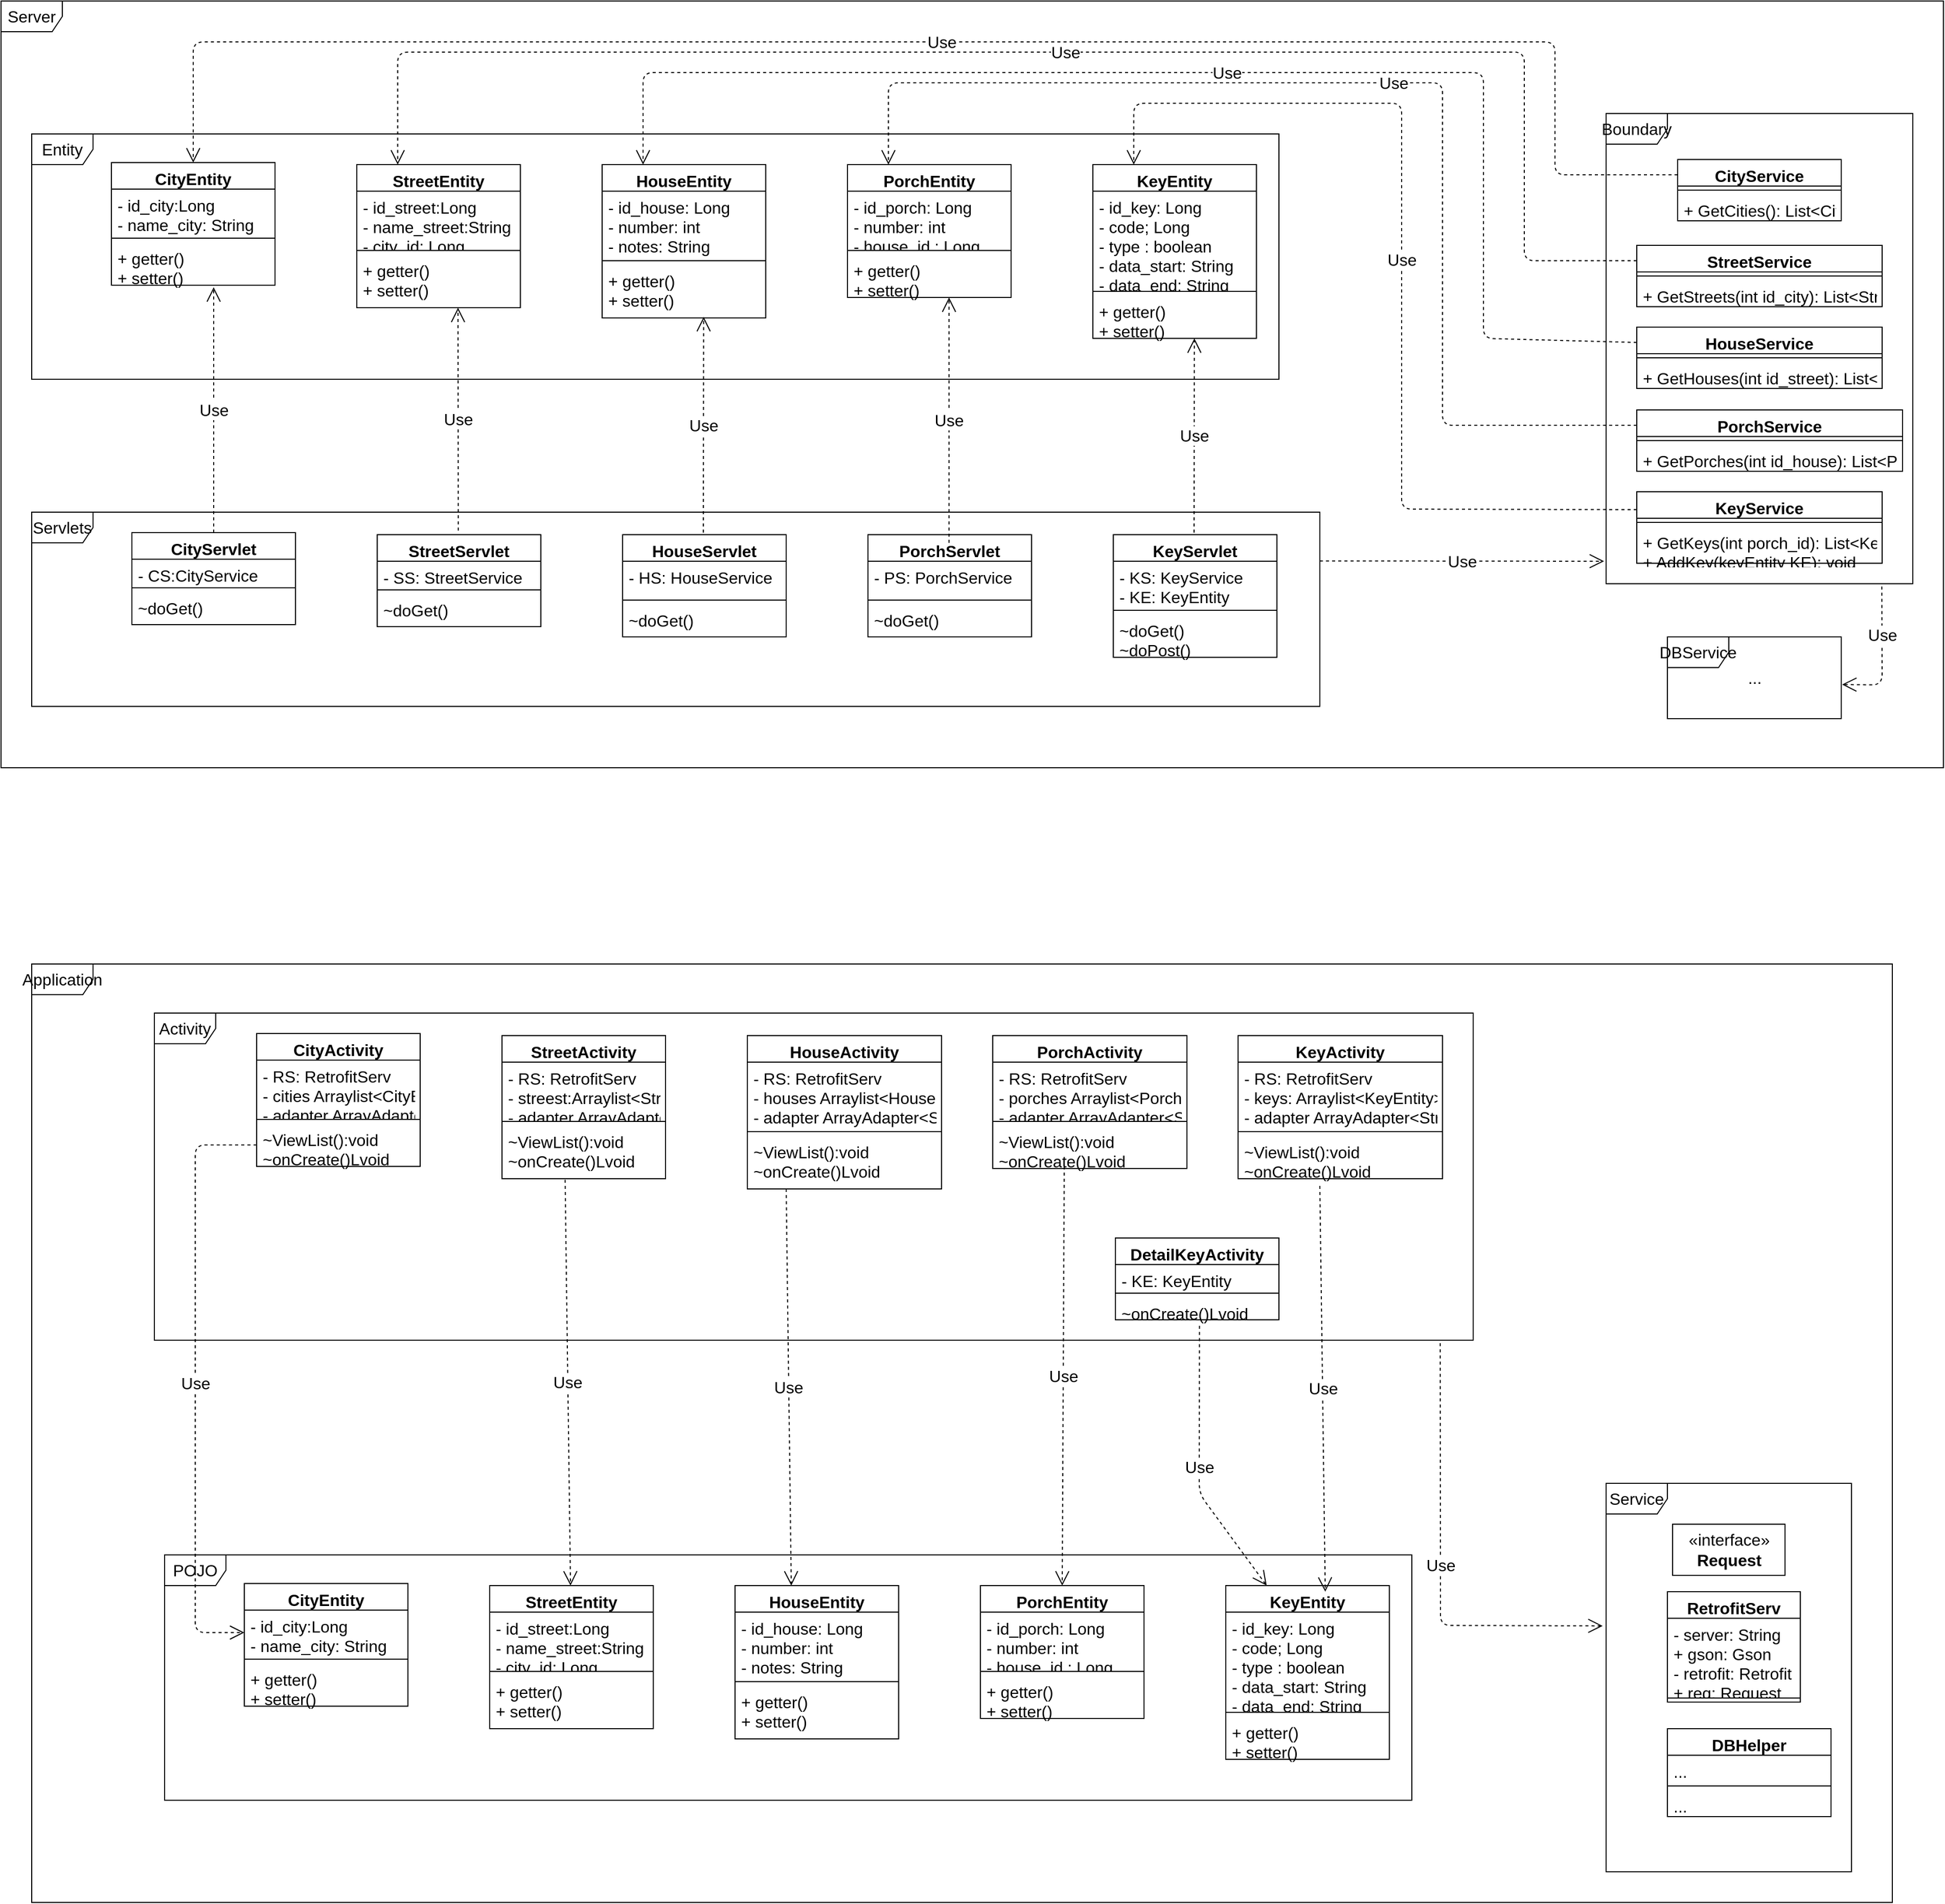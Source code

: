 <mxfile version="13.0.3" type="device"><diagram id="C5RBs43oDa-KdzZeNtuy" name="Page-1"><mxGraphModel dx="3761" dy="3323" grid="1" gridSize="10" guides="1" tooltips="1" connect="1" arrows="1" fold="1" page="1" pageScale="1" pageWidth="1654" pageHeight="2336" math="0" shadow="0"><root><mxCell id="WIyWlLk6GJQsqaUBKTNV-0"/><mxCell id="WIyWlLk6GJQsqaUBKTNV-1" parent="WIyWlLk6GJQsqaUBKTNV-0"/><mxCell id="JffG4oIXZu5q69r6dpCf-82" value="Server" style="shape=umlFrame;whiteSpace=wrap;html=1;fontSize=16;" parent="WIyWlLk6GJQsqaUBKTNV-1" vertex="1"><mxGeometry x="-10" y="-30" width="1900" height="750" as="geometry"/></mxCell><mxCell id="JffG4oIXZu5q69r6dpCf-0" value="Entity" style="shape=umlFrame;whiteSpace=wrap;html=1;fontSize=16;" parent="WIyWlLk6GJQsqaUBKTNV-1" vertex="1"><mxGeometry x="20" y="100" width="1220" height="240" as="geometry"/></mxCell><mxCell id="JffG4oIXZu5q69r6dpCf-26" value="Servlets" style="shape=umlFrame;whiteSpace=wrap;html=1;fontSize=16;" parent="WIyWlLk6GJQsqaUBKTNV-1" vertex="1"><mxGeometry x="20" y="470" width="1260" height="190" as="geometry"/></mxCell><mxCell id="JffG4oIXZu5q69r6dpCf-1" value="CityEntity" style="swimlane;fontStyle=1;align=center;verticalAlign=top;childLayout=stackLayout;horizontal=1;startSize=26;horizontalStack=0;resizeParent=1;resizeParentMax=0;resizeLast=0;collapsible=1;marginBottom=0;fontSize=16;" parent="WIyWlLk6GJQsqaUBKTNV-1" vertex="1"><mxGeometry x="98" y="128" width="160" height="120" as="geometry"/></mxCell><mxCell id="JffG4oIXZu5q69r6dpCf-2" value="- id_city:Long&#10;- name_city: String&#10;" style="text;strokeColor=none;fillColor=none;align=left;verticalAlign=top;spacingLeft=4;spacingRight=4;overflow=hidden;rotatable=0;points=[[0,0.5],[1,0.5]];portConstraint=eastwest;fontSize=16;" parent="JffG4oIXZu5q69r6dpCf-1" vertex="1"><mxGeometry y="26" width="160" height="44" as="geometry"/></mxCell><mxCell id="JffG4oIXZu5q69r6dpCf-3" value="" style="line;strokeWidth=1;fillColor=none;align=left;verticalAlign=middle;spacingTop=-1;spacingLeft=3;spacingRight=3;rotatable=0;labelPosition=right;points=[];portConstraint=eastwest;fontSize=16;" parent="JffG4oIXZu5q69r6dpCf-1" vertex="1"><mxGeometry y="70" width="160" height="8" as="geometry"/></mxCell><mxCell id="JffG4oIXZu5q69r6dpCf-4" value="+ getter()&#10;+ setter()" style="text;strokeColor=none;fillColor=none;align=left;verticalAlign=top;spacingLeft=4;spacingRight=4;overflow=hidden;rotatable=0;points=[[0,0.5],[1,0.5]];portConstraint=eastwest;fontSize=16;" parent="JffG4oIXZu5q69r6dpCf-1" vertex="1"><mxGeometry y="78" width="160" height="42" as="geometry"/></mxCell><mxCell id="JffG4oIXZu5q69r6dpCf-10" value="StreetEntity" style="swimlane;fontStyle=1;align=center;verticalAlign=top;childLayout=stackLayout;horizontal=1;startSize=26;horizontalStack=0;resizeParent=1;resizeParentMax=0;resizeLast=0;collapsible=1;marginBottom=0;fontSize=16;" parent="WIyWlLk6GJQsqaUBKTNV-1" vertex="1"><mxGeometry x="338" y="130" width="160" height="140" as="geometry"/></mxCell><mxCell id="JffG4oIXZu5q69r6dpCf-11" value="- id_street:Long&#10;- name_street:String&#10;- city_id: Long" style="text;strokeColor=none;fillColor=none;align=left;verticalAlign=top;spacingLeft=4;spacingRight=4;overflow=hidden;rotatable=0;points=[[0,0.5],[1,0.5]];portConstraint=eastwest;fontSize=16;" parent="JffG4oIXZu5q69r6dpCf-10" vertex="1"><mxGeometry y="26" width="160" height="54" as="geometry"/></mxCell><mxCell id="JffG4oIXZu5q69r6dpCf-12" value="" style="line;strokeWidth=1;fillColor=none;align=left;verticalAlign=middle;spacingTop=-1;spacingLeft=3;spacingRight=3;rotatable=0;labelPosition=right;points=[];portConstraint=eastwest;fontSize=16;" parent="JffG4oIXZu5q69r6dpCf-10" vertex="1"><mxGeometry y="80" width="160" height="8" as="geometry"/></mxCell><mxCell id="JffG4oIXZu5q69r6dpCf-13" value="+ getter()&#10;+ setter()" style="text;strokeColor=none;fillColor=none;align=left;verticalAlign=top;spacingLeft=4;spacingRight=4;overflow=hidden;rotatable=0;points=[[0,0.5],[1,0.5]];portConstraint=eastwest;fontSize=16;" parent="JffG4oIXZu5q69r6dpCf-10" vertex="1"><mxGeometry y="88" width="160" height="52" as="geometry"/></mxCell><mxCell id="JffG4oIXZu5q69r6dpCf-14" value="HouseEntity" style="swimlane;fontStyle=1;align=center;verticalAlign=top;childLayout=stackLayout;horizontal=1;startSize=26;horizontalStack=0;resizeParent=1;resizeParentMax=0;resizeLast=0;collapsible=1;marginBottom=0;fontSize=16;" parent="WIyWlLk6GJQsqaUBKTNV-1" vertex="1"><mxGeometry x="578" y="130" width="160" height="150" as="geometry"/></mxCell><mxCell id="JffG4oIXZu5q69r6dpCf-15" value="- id_house: Long&#10;- number: int&#10;- notes: String&#10;- street_id: Long" style="text;strokeColor=none;fillColor=none;align=left;verticalAlign=top;spacingLeft=4;spacingRight=4;overflow=hidden;rotatable=0;points=[[0,0.5],[1,0.5]];portConstraint=eastwest;fontSize=16;" parent="JffG4oIXZu5q69r6dpCf-14" vertex="1"><mxGeometry y="26" width="160" height="64" as="geometry"/></mxCell><mxCell id="JffG4oIXZu5q69r6dpCf-16" value="" style="line;strokeWidth=1;fillColor=none;align=left;verticalAlign=middle;spacingTop=-1;spacingLeft=3;spacingRight=3;rotatable=0;labelPosition=right;points=[];portConstraint=eastwest;fontSize=16;" parent="JffG4oIXZu5q69r6dpCf-14" vertex="1"><mxGeometry y="90" width="160" height="8" as="geometry"/></mxCell><mxCell id="JffG4oIXZu5q69r6dpCf-17" value="+ getter()&#10;+ setter()" style="text;strokeColor=none;fillColor=none;align=left;verticalAlign=top;spacingLeft=4;spacingRight=4;overflow=hidden;rotatable=0;points=[[0,0.5],[1,0.5]];portConstraint=eastwest;fontSize=16;" parent="JffG4oIXZu5q69r6dpCf-14" vertex="1"><mxGeometry y="98" width="160" height="52" as="geometry"/></mxCell><mxCell id="JffG4oIXZu5q69r6dpCf-18" value="PorchEntity" style="swimlane;fontStyle=1;align=center;verticalAlign=top;childLayout=stackLayout;horizontal=1;startSize=26;horizontalStack=0;resizeParent=1;resizeParentMax=0;resizeLast=0;collapsible=1;marginBottom=0;fontSize=16;" parent="WIyWlLk6GJQsqaUBKTNV-1" vertex="1"><mxGeometry x="818" y="130" width="160" height="130" as="geometry"/></mxCell><mxCell id="JffG4oIXZu5q69r6dpCf-19" value="- id_porch: Long&#10;- number: int&#10;- house_id : Long" style="text;strokeColor=none;fillColor=none;align=left;verticalAlign=top;spacingLeft=4;spacingRight=4;overflow=hidden;rotatable=0;points=[[0,0.5],[1,0.5]];portConstraint=eastwest;fontSize=16;" parent="JffG4oIXZu5q69r6dpCf-18" vertex="1"><mxGeometry y="26" width="160" height="54" as="geometry"/></mxCell><mxCell id="JffG4oIXZu5q69r6dpCf-20" value="" style="line;strokeWidth=1;fillColor=none;align=left;verticalAlign=middle;spacingTop=-1;spacingLeft=3;spacingRight=3;rotatable=0;labelPosition=right;points=[];portConstraint=eastwest;fontSize=16;" parent="JffG4oIXZu5q69r6dpCf-18" vertex="1"><mxGeometry y="80" width="160" height="8" as="geometry"/></mxCell><mxCell id="JffG4oIXZu5q69r6dpCf-21" value="+ getter()&#10;+ setter()" style="text;strokeColor=none;fillColor=none;align=left;verticalAlign=top;spacingLeft=4;spacingRight=4;overflow=hidden;rotatable=0;points=[[0,0.5],[1,0.5]];portConstraint=eastwest;fontSize=16;" parent="JffG4oIXZu5q69r6dpCf-18" vertex="1"><mxGeometry y="88" width="160" height="42" as="geometry"/></mxCell><mxCell id="JffG4oIXZu5q69r6dpCf-22" value="KeyEntity" style="swimlane;fontStyle=1;align=center;verticalAlign=top;childLayout=stackLayout;horizontal=1;startSize=26;horizontalStack=0;resizeParent=1;resizeParentMax=0;resizeLast=0;collapsible=1;marginBottom=0;fontSize=16;" parent="WIyWlLk6GJQsqaUBKTNV-1" vertex="1"><mxGeometry x="1058" y="130" width="160" height="170" as="geometry"/></mxCell><mxCell id="JffG4oIXZu5q69r6dpCf-23" value="- id_key: Long&#10;- code; Long&#10;- type : boolean&#10;- data_start: String&#10;- data_end: String&#10;- porch_id: Long" style="text;strokeColor=none;fillColor=none;align=left;verticalAlign=top;spacingLeft=4;spacingRight=4;overflow=hidden;rotatable=0;points=[[0,0.5],[1,0.5]];portConstraint=eastwest;fontSize=16;" parent="JffG4oIXZu5q69r6dpCf-22" vertex="1"><mxGeometry y="26" width="160" height="94" as="geometry"/></mxCell><mxCell id="JffG4oIXZu5q69r6dpCf-24" value="" style="line;strokeWidth=1;fillColor=none;align=left;verticalAlign=middle;spacingTop=-1;spacingLeft=3;spacingRight=3;rotatable=0;labelPosition=right;points=[];portConstraint=eastwest;fontSize=16;" parent="JffG4oIXZu5q69r6dpCf-22" vertex="1"><mxGeometry y="120" width="160" height="8" as="geometry"/></mxCell><mxCell id="JffG4oIXZu5q69r6dpCf-25" value="+ getter()&#10;+ setter()" style="text;strokeColor=none;fillColor=none;align=left;verticalAlign=top;spacingLeft=4;spacingRight=4;overflow=hidden;rotatable=0;points=[[0,0.5],[1,0.5]];portConstraint=eastwest;fontSize=16;" parent="JffG4oIXZu5q69r6dpCf-22" vertex="1"><mxGeometry y="128" width="160" height="42" as="geometry"/></mxCell><mxCell id="JffG4oIXZu5q69r6dpCf-27" value="CityServlet" style="swimlane;fontStyle=1;align=center;verticalAlign=top;childLayout=stackLayout;horizontal=1;startSize=26;horizontalStack=0;resizeParent=1;resizeParentMax=0;resizeLast=0;collapsible=1;marginBottom=0;fontSize=16;" parent="WIyWlLk6GJQsqaUBKTNV-1" vertex="1"><mxGeometry x="118" y="490" width="160" height="90" as="geometry"/></mxCell><mxCell id="JffG4oIXZu5q69r6dpCf-28" value="- CS:CityService&#10;&#10;" style="text;strokeColor=none;fillColor=none;align=left;verticalAlign=top;spacingLeft=4;spacingRight=4;overflow=hidden;rotatable=0;points=[[0,0.5],[1,0.5]];portConstraint=eastwest;fontSize=16;" parent="JffG4oIXZu5q69r6dpCf-27" vertex="1"><mxGeometry y="26" width="160" height="24" as="geometry"/></mxCell><mxCell id="JffG4oIXZu5q69r6dpCf-29" value="" style="line;strokeWidth=1;fillColor=none;align=left;verticalAlign=middle;spacingTop=-1;spacingLeft=3;spacingRight=3;rotatable=0;labelPosition=right;points=[];portConstraint=eastwest;fontSize=16;" parent="JffG4oIXZu5q69r6dpCf-27" vertex="1"><mxGeometry y="50" width="160" height="8" as="geometry"/></mxCell><mxCell id="JffG4oIXZu5q69r6dpCf-30" value="~doGet()" style="text;strokeColor=none;fillColor=none;align=left;verticalAlign=top;spacingLeft=4;spacingRight=4;overflow=hidden;rotatable=0;points=[[0,0.5],[1,0.5]];portConstraint=eastwest;fontSize=16;" parent="JffG4oIXZu5q69r6dpCf-27" vertex="1"><mxGeometry y="58" width="160" height="32" as="geometry"/></mxCell><mxCell id="JffG4oIXZu5q69r6dpCf-31" value="StreetServlet" style="swimlane;fontStyle=1;align=center;verticalAlign=top;childLayout=stackLayout;horizontal=1;startSize=26;horizontalStack=0;resizeParent=1;resizeParentMax=0;resizeLast=0;collapsible=1;marginBottom=0;fontSize=16;" parent="WIyWlLk6GJQsqaUBKTNV-1" vertex="1"><mxGeometry x="358" y="492" width="160" height="90" as="geometry"/></mxCell><mxCell id="JffG4oIXZu5q69r6dpCf-32" value="- SS: StreetService" style="text;strokeColor=none;fillColor=none;align=left;verticalAlign=top;spacingLeft=4;spacingRight=4;overflow=hidden;rotatable=0;points=[[0,0.5],[1,0.5]];portConstraint=eastwest;fontSize=16;" parent="JffG4oIXZu5q69r6dpCf-31" vertex="1"><mxGeometry y="26" width="160" height="24" as="geometry"/></mxCell><mxCell id="JffG4oIXZu5q69r6dpCf-33" value="" style="line;strokeWidth=1;fillColor=none;align=left;verticalAlign=middle;spacingTop=-1;spacingLeft=3;spacingRight=3;rotatable=0;labelPosition=right;points=[];portConstraint=eastwest;fontSize=16;" parent="JffG4oIXZu5q69r6dpCf-31" vertex="1"><mxGeometry y="50" width="160" height="8" as="geometry"/></mxCell><mxCell id="JffG4oIXZu5q69r6dpCf-34" value="~doGet()" style="text;strokeColor=none;fillColor=none;align=left;verticalAlign=top;spacingLeft=4;spacingRight=4;overflow=hidden;rotatable=0;points=[[0,0.5],[1,0.5]];portConstraint=eastwest;fontSize=16;" parent="JffG4oIXZu5q69r6dpCf-31" vertex="1"><mxGeometry y="58" width="160" height="32" as="geometry"/></mxCell><mxCell id="JffG4oIXZu5q69r6dpCf-35" value="HouseServlet" style="swimlane;fontStyle=1;align=center;verticalAlign=top;childLayout=stackLayout;horizontal=1;startSize=26;horizontalStack=0;resizeParent=1;resizeParentMax=0;resizeLast=0;collapsible=1;marginBottom=0;fontSize=16;" parent="WIyWlLk6GJQsqaUBKTNV-1" vertex="1"><mxGeometry x="598" y="492" width="160" height="100" as="geometry"/></mxCell><mxCell id="JffG4oIXZu5q69r6dpCf-36" value="- HS: HouseService" style="text;strokeColor=none;fillColor=none;align=left;verticalAlign=top;spacingLeft=4;spacingRight=4;overflow=hidden;rotatable=0;points=[[0,0.5],[1,0.5]];portConstraint=eastwest;fontSize=16;" parent="JffG4oIXZu5q69r6dpCf-35" vertex="1"><mxGeometry y="26" width="160" height="34" as="geometry"/></mxCell><mxCell id="JffG4oIXZu5q69r6dpCf-37" value="" style="line;strokeWidth=1;fillColor=none;align=left;verticalAlign=middle;spacingTop=-1;spacingLeft=3;spacingRight=3;rotatable=0;labelPosition=right;points=[];portConstraint=eastwest;fontSize=16;" parent="JffG4oIXZu5q69r6dpCf-35" vertex="1"><mxGeometry y="60" width="160" height="8" as="geometry"/></mxCell><mxCell id="JffG4oIXZu5q69r6dpCf-38" value="~doGet()" style="text;strokeColor=none;fillColor=none;align=left;verticalAlign=top;spacingLeft=4;spacingRight=4;overflow=hidden;rotatable=0;points=[[0,0.5],[1,0.5]];portConstraint=eastwest;fontSize=16;" parent="JffG4oIXZu5q69r6dpCf-35" vertex="1"><mxGeometry y="68" width="160" height="32" as="geometry"/></mxCell><mxCell id="JffG4oIXZu5q69r6dpCf-39" value="PorchServlet" style="swimlane;fontStyle=1;align=center;verticalAlign=top;childLayout=stackLayout;horizontal=1;startSize=26;horizontalStack=0;resizeParent=1;resizeParentMax=0;resizeLast=0;collapsible=1;marginBottom=0;fontSize=16;" parent="WIyWlLk6GJQsqaUBKTNV-1" vertex="1"><mxGeometry x="838" y="492" width="160" height="100" as="geometry"/></mxCell><mxCell id="JffG4oIXZu5q69r6dpCf-40" value="- PS: PorchService" style="text;strokeColor=none;fillColor=none;align=left;verticalAlign=top;spacingLeft=4;spacingRight=4;overflow=hidden;rotatable=0;points=[[0,0.5],[1,0.5]];portConstraint=eastwest;fontSize=16;" parent="JffG4oIXZu5q69r6dpCf-39" vertex="1"><mxGeometry y="26" width="160" height="34" as="geometry"/></mxCell><mxCell id="JffG4oIXZu5q69r6dpCf-41" value="" style="line;strokeWidth=1;fillColor=none;align=left;verticalAlign=middle;spacingTop=-1;spacingLeft=3;spacingRight=3;rotatable=0;labelPosition=right;points=[];portConstraint=eastwest;fontSize=16;" parent="JffG4oIXZu5q69r6dpCf-39" vertex="1"><mxGeometry y="60" width="160" height="8" as="geometry"/></mxCell><mxCell id="JffG4oIXZu5q69r6dpCf-42" value="~doGet()" style="text;strokeColor=none;fillColor=none;align=left;verticalAlign=top;spacingLeft=4;spacingRight=4;overflow=hidden;rotatable=0;points=[[0,0.5],[1,0.5]];portConstraint=eastwest;fontSize=16;" parent="JffG4oIXZu5q69r6dpCf-39" vertex="1"><mxGeometry y="68" width="160" height="32" as="geometry"/></mxCell><mxCell id="JffG4oIXZu5q69r6dpCf-43" value="KeyServlet" style="swimlane;fontStyle=1;align=center;verticalAlign=top;childLayout=stackLayout;horizontal=1;startSize=26;horizontalStack=0;resizeParent=1;resizeParentMax=0;resizeLast=0;collapsible=1;marginBottom=0;fontSize=16;" parent="WIyWlLk6GJQsqaUBKTNV-1" vertex="1"><mxGeometry x="1078" y="492" width="160" height="120" as="geometry"/></mxCell><mxCell id="JffG4oIXZu5q69r6dpCf-44" value="- KS: KeyService&#10;- KE: KeyEntity" style="text;strokeColor=none;fillColor=none;align=left;verticalAlign=top;spacingLeft=4;spacingRight=4;overflow=hidden;rotatable=0;points=[[0,0.5],[1,0.5]];portConstraint=eastwest;fontSize=16;" parent="JffG4oIXZu5q69r6dpCf-43" vertex="1"><mxGeometry y="26" width="160" height="44" as="geometry"/></mxCell><mxCell id="JffG4oIXZu5q69r6dpCf-45" value="" style="line;strokeWidth=1;fillColor=none;align=left;verticalAlign=middle;spacingTop=-1;spacingLeft=3;spacingRight=3;rotatable=0;labelPosition=right;points=[];portConstraint=eastwest;fontSize=16;" parent="JffG4oIXZu5q69r6dpCf-43" vertex="1"><mxGeometry y="70" width="160" height="8" as="geometry"/></mxCell><mxCell id="JffG4oIXZu5q69r6dpCf-46" value="~doGet()&#10;~doPost()" style="text;strokeColor=none;fillColor=none;align=left;verticalAlign=top;spacingLeft=4;spacingRight=4;overflow=hidden;rotatable=0;points=[[0,0.5],[1,0.5]];portConstraint=eastwest;fontSize=16;" parent="JffG4oIXZu5q69r6dpCf-43" vertex="1"><mxGeometry y="78" width="160" height="42" as="geometry"/></mxCell><mxCell id="JffG4oIXZu5q69r6dpCf-47" value="Boundary" style="shape=umlFrame;whiteSpace=wrap;html=1;fontSize=16;" parent="WIyWlLk6GJQsqaUBKTNV-1" vertex="1"><mxGeometry x="1560" y="80" width="300" height="460" as="geometry"/></mxCell><mxCell id="JffG4oIXZu5q69r6dpCf-68" value="DBService" style="shape=umlFrame;whiteSpace=wrap;html=1;fontSize=16;" parent="WIyWlLk6GJQsqaUBKTNV-1" vertex="1"><mxGeometry x="1620" y="592" width="170" height="80" as="geometry"/></mxCell><mxCell id="JffG4oIXZu5q69r6dpCf-69" value="..." style="text;html=1;align=center;verticalAlign=middle;resizable=0;points=[];autosize=1;fontSize=16;" parent="WIyWlLk6GJQsqaUBKTNV-1" vertex="1"><mxGeometry x="1690" y="622" width="30" height="20" as="geometry"/></mxCell><mxCell id="JffG4oIXZu5q69r6dpCf-70" value="Use" style="endArrow=open;endSize=12;dashed=1;html=1;exitX=0.5;exitY=0;exitDx=0;exitDy=0;fontSize=16;" parent="WIyWlLk6GJQsqaUBKTNV-1" source="JffG4oIXZu5q69r6dpCf-27" edge="1"><mxGeometry width="160" relative="1" as="geometry"><mxPoint x="210" y="440" as="sourcePoint"/><mxPoint x="198" y="250" as="targetPoint"/></mxGeometry></mxCell><mxCell id="JffG4oIXZu5q69r6dpCf-71" value="Use" style="endArrow=open;endSize=12;dashed=1;html=1;exitX=0.5;exitY=0;exitDx=0;exitDy=0;fontSize=16;" parent="WIyWlLk6GJQsqaUBKTNV-1" edge="1"><mxGeometry width="160" relative="1" as="geometry"><mxPoint x="437.29" y="488" as="sourcePoint"/><mxPoint x="437" y="270" as="targetPoint"/></mxGeometry></mxCell><mxCell id="JffG4oIXZu5q69r6dpCf-72" value="Use" style="endArrow=open;endSize=12;dashed=1;html=1;fontSize=16;" parent="WIyWlLk6GJQsqaUBKTNV-1" edge="1"><mxGeometry width="160" relative="1" as="geometry"><mxPoint x="677" y="490" as="sourcePoint"/><mxPoint x="677.29" y="279" as="targetPoint"/></mxGeometry></mxCell><mxCell id="JffG4oIXZu5q69r6dpCf-73" value="Use" style="endArrow=open;endSize=12;dashed=1;html=1;exitX=0.5;exitY=0;exitDx=0;exitDy=0;fontSize=16;" parent="WIyWlLk6GJQsqaUBKTNV-1" edge="1"><mxGeometry width="160" relative="1" as="geometry"><mxPoint x="917.29" y="500" as="sourcePoint"/><mxPoint x="917.29" y="260" as="targetPoint"/></mxGeometry></mxCell><mxCell id="JffG4oIXZu5q69r6dpCf-74" value="Use" style="endArrow=open;endSize=12;dashed=1;html=1;fontSize=16;" parent="WIyWlLk6GJQsqaUBKTNV-1" edge="1"><mxGeometry width="160" relative="1" as="geometry"><mxPoint x="1157" y="490" as="sourcePoint"/><mxPoint x="1157.29" y="300" as="targetPoint"/></mxGeometry></mxCell><mxCell id="JffG4oIXZu5q69r6dpCf-75" value="Use" style="endArrow=open;endSize=12;dashed=1;html=1;exitX=0.899;exitY=1.006;exitDx=0;exitDy=0;exitPerimeter=0;entryX=1.005;entryY=0.582;entryDx=0;entryDy=0;entryPerimeter=0;fontSize=16;" parent="WIyWlLk6GJQsqaUBKTNV-1" source="JffG4oIXZu5q69r6dpCf-47" target="JffG4oIXZu5q69r6dpCf-68" edge="1"><mxGeometry x="-0.302" width="160" relative="1" as="geometry"><mxPoint x="478" y="550" as="sourcePoint"/><mxPoint x="1830" y="660" as="targetPoint"/><Array as="points"><mxPoint x="1830" y="639"/></Array><mxPoint as="offset"/></mxGeometry></mxCell><mxCell id="JffG4oIXZu5q69r6dpCf-48" value="CityService" style="swimlane;fontStyle=1;align=center;verticalAlign=top;childLayout=stackLayout;horizontal=1;startSize=26;horizontalStack=0;resizeParent=1;resizeParentMax=0;resizeLast=0;collapsible=1;marginBottom=0;fontSize=16;" parent="WIyWlLk6GJQsqaUBKTNV-1" vertex="1"><mxGeometry x="1630" y="125" width="160" height="60" as="geometry"/></mxCell><mxCell id="JffG4oIXZu5q69r6dpCf-50" value="" style="line;strokeWidth=1;fillColor=none;align=left;verticalAlign=middle;spacingTop=-1;spacingLeft=3;spacingRight=3;rotatable=0;labelPosition=right;points=[];portConstraint=eastwest;fontSize=16;" parent="JffG4oIXZu5q69r6dpCf-48" vertex="1"><mxGeometry y="26" width="160" height="8" as="geometry"/></mxCell><mxCell id="JffG4oIXZu5q69r6dpCf-51" value="+ GetCities(): List&lt;CityEntity&gt;" style="text;strokeColor=none;fillColor=none;align=left;verticalAlign=top;spacingLeft=4;spacingRight=4;overflow=hidden;rotatable=0;points=[[0,0.5],[1,0.5]];portConstraint=eastwest;fontSize=16;" parent="JffG4oIXZu5q69r6dpCf-48" vertex="1"><mxGeometry y="34" width="160" height="26" as="geometry"/></mxCell><mxCell id="JffG4oIXZu5q69r6dpCf-52" value="StreetService" style="swimlane;fontStyle=1;align=center;verticalAlign=top;childLayout=stackLayout;horizontal=1;startSize=26;horizontalStack=0;resizeParent=1;resizeParentMax=0;resizeLast=0;collapsible=1;marginBottom=0;fontSize=16;" parent="WIyWlLk6GJQsqaUBKTNV-1" vertex="1"><mxGeometry x="1590" y="209" width="240" height="60" as="geometry"/></mxCell><mxCell id="JffG4oIXZu5q69r6dpCf-54" value="" style="line;strokeWidth=1;fillColor=none;align=left;verticalAlign=middle;spacingTop=-1;spacingLeft=3;spacingRight=3;rotatable=0;labelPosition=right;points=[];portConstraint=eastwest;fontSize=16;" parent="JffG4oIXZu5q69r6dpCf-52" vertex="1"><mxGeometry y="26" width="240" height="8" as="geometry"/></mxCell><mxCell id="JffG4oIXZu5q69r6dpCf-55" value="+ GetStreets(int id_city): List&lt;StreetEntity&gt;" style="text;strokeColor=none;fillColor=none;align=left;verticalAlign=top;spacingLeft=4;spacingRight=4;overflow=hidden;rotatable=0;points=[[0,0.5],[1,0.5]];portConstraint=eastwest;fontSize=16;" parent="JffG4oIXZu5q69r6dpCf-52" vertex="1"><mxGeometry y="34" width="240" height="26" as="geometry"/></mxCell><mxCell id="JffG4oIXZu5q69r6dpCf-56" value="HouseService" style="swimlane;fontStyle=1;align=center;verticalAlign=top;childLayout=stackLayout;horizontal=1;startSize=26;horizontalStack=0;resizeParent=1;resizeParentMax=0;resizeLast=0;collapsible=1;marginBottom=0;fontSize=16;" parent="WIyWlLk6GJQsqaUBKTNV-1" vertex="1"><mxGeometry x="1590" y="289" width="240" height="60" as="geometry"/></mxCell><mxCell id="JffG4oIXZu5q69r6dpCf-58" value="" style="line;strokeWidth=1;fillColor=none;align=left;verticalAlign=middle;spacingTop=-1;spacingLeft=3;spacingRight=3;rotatable=0;labelPosition=right;points=[];portConstraint=eastwest;fontSize=16;" parent="JffG4oIXZu5q69r6dpCf-56" vertex="1"><mxGeometry y="26" width="240" height="8" as="geometry"/></mxCell><mxCell id="JffG4oIXZu5q69r6dpCf-59" value="+ GetHouses(int id_street): List&lt;HouseEntity&gt;" style="text;strokeColor=none;fillColor=none;align=left;verticalAlign=top;spacingLeft=4;spacingRight=4;overflow=hidden;rotatable=0;points=[[0,0.5],[1,0.5]];portConstraint=eastwest;fontSize=16;" parent="JffG4oIXZu5q69r6dpCf-56" vertex="1"><mxGeometry y="34" width="240" height="26" as="geometry"/></mxCell><mxCell id="JffG4oIXZu5q69r6dpCf-60" value="PorchService" style="swimlane;fontStyle=1;align=center;verticalAlign=top;childLayout=stackLayout;horizontal=1;startSize=26;horizontalStack=0;resizeParent=1;resizeParentMax=0;resizeLast=0;collapsible=1;marginBottom=0;fontSize=16;" parent="WIyWlLk6GJQsqaUBKTNV-1" vertex="1"><mxGeometry x="1590" y="370" width="260" height="60" as="geometry"/></mxCell><mxCell id="JffG4oIXZu5q69r6dpCf-62" value="" style="line;strokeWidth=1;fillColor=none;align=left;verticalAlign=middle;spacingTop=-1;spacingLeft=3;spacingRight=3;rotatable=0;labelPosition=right;points=[];portConstraint=eastwest;fontSize=16;" parent="JffG4oIXZu5q69r6dpCf-60" vertex="1"><mxGeometry y="26" width="260" height="8" as="geometry"/></mxCell><mxCell id="JffG4oIXZu5q69r6dpCf-63" value="+ GetPorches(int id_house): List&lt;PorchEntity&gt;" style="text;strokeColor=none;fillColor=none;align=left;verticalAlign=top;spacingLeft=4;spacingRight=4;overflow=hidden;rotatable=0;points=[[0,0.5],[1,0.5]];portConstraint=eastwest;fontSize=16;" parent="JffG4oIXZu5q69r6dpCf-60" vertex="1"><mxGeometry y="34" width="260" height="26" as="geometry"/></mxCell><mxCell id="JffG4oIXZu5q69r6dpCf-64" value="KeyService" style="swimlane;fontStyle=1;align=center;verticalAlign=top;childLayout=stackLayout;horizontal=1;startSize=26;horizontalStack=0;resizeParent=1;resizeParentMax=0;resizeLast=0;collapsible=1;marginBottom=0;fontSize=16;" parent="WIyWlLk6GJQsqaUBKTNV-1" vertex="1"><mxGeometry x="1590" y="450" width="240" height="70" as="geometry"/></mxCell><mxCell id="JffG4oIXZu5q69r6dpCf-66" value="" style="line;strokeWidth=1;fillColor=none;align=left;verticalAlign=middle;spacingTop=-1;spacingLeft=3;spacingRight=3;rotatable=0;labelPosition=right;points=[];portConstraint=eastwest;fontSize=16;" parent="JffG4oIXZu5q69r6dpCf-64" vertex="1"><mxGeometry y="26" width="240" height="8" as="geometry"/></mxCell><mxCell id="JffG4oIXZu5q69r6dpCf-67" value="+ GetKeys(int porch_id): List&lt;KeyEntity&gt;&#10;+ AddKey(keyEntity KE): void" style="text;strokeColor=none;fillColor=none;align=left;verticalAlign=top;spacingLeft=4;spacingRight=4;overflow=hidden;rotatable=0;points=[[0,0.5],[1,0.5]];portConstraint=eastwest;fontSize=16;" parent="JffG4oIXZu5q69r6dpCf-64" vertex="1"><mxGeometry y="34" width="240" height="36" as="geometry"/></mxCell><mxCell id="JffG4oIXZu5q69r6dpCf-76" value="Use" style="endArrow=open;endSize=12;dashed=1;html=1;exitX=0;exitY=0.25;exitDx=0;exitDy=0;entryX=0.5;entryY=0;entryDx=0;entryDy=0;fontSize=16;" parent="WIyWlLk6GJQsqaUBKTNV-1" source="JffG4oIXZu5q69r6dpCf-48" target="JffG4oIXZu5q69r6dpCf-1" edge="1"><mxGeometry width="160" relative="1" as="geometry"><mxPoint x="1310" y="190" as="sourcePoint"/><mxPoint x="1470" y="190" as="targetPoint"/><Array as="points"><mxPoint x="1510" y="140"/><mxPoint x="1510" y="10"/><mxPoint x="890" y="10"/><mxPoint x="178" y="10"/></Array></mxGeometry></mxCell><mxCell id="JffG4oIXZu5q69r6dpCf-77" value="Use" style="endArrow=open;endSize=12;dashed=1;html=1;exitX=0;exitY=0.25;exitDx=0;exitDy=0;entryX=0.25;entryY=0;entryDx=0;entryDy=0;fontSize=16;" parent="WIyWlLk6GJQsqaUBKTNV-1" source="JffG4oIXZu5q69r6dpCf-52" target="JffG4oIXZu5q69r6dpCf-10" edge="1"><mxGeometry width="160" relative="1" as="geometry"><mxPoint x="1300" y="160" as="sourcePoint"/><mxPoint x="1460" y="160" as="targetPoint"/><Array as="points"><mxPoint x="1480" y="224"/><mxPoint x="1480" y="20"/><mxPoint x="378" y="20"/></Array></mxGeometry></mxCell><mxCell id="JffG4oIXZu5q69r6dpCf-78" value="Use" style="endArrow=open;endSize=12;dashed=1;html=1;exitX=0;exitY=0.25;exitDx=0;exitDy=0;entryX=0.25;entryY=0;entryDx=0;entryDy=0;fontSize=16;" parent="WIyWlLk6GJQsqaUBKTNV-1" source="JffG4oIXZu5q69r6dpCf-56" target="JffG4oIXZu5q69r6dpCf-14" edge="1"><mxGeometry width="160" relative="1" as="geometry"><mxPoint x="1340" y="320" as="sourcePoint"/><mxPoint x="1500" y="320" as="targetPoint"/><Array as="points"><mxPoint x="1440" y="300"/><mxPoint x="1440" y="40"/><mxPoint x="618" y="40"/></Array></mxGeometry></mxCell><mxCell id="JffG4oIXZu5q69r6dpCf-79" value="Use" style="endArrow=open;endSize=12;dashed=1;html=1;exitX=0;exitY=0.25;exitDx=0;exitDy=0;entryX=0.25;entryY=0;entryDx=0;entryDy=0;fontSize=16;" parent="WIyWlLk6GJQsqaUBKTNV-1" source="JffG4oIXZu5q69r6dpCf-60" target="JffG4oIXZu5q69r6dpCf-18" edge="1"><mxGeometry width="160" relative="1" as="geometry"><mxPoint x="1360" y="410" as="sourcePoint"/><mxPoint x="1520" y="410" as="targetPoint"/><Array as="points"><mxPoint x="1400" y="385"/><mxPoint x="1400" y="50"/><mxPoint x="858" y="50"/></Array></mxGeometry></mxCell><mxCell id="JffG4oIXZu5q69r6dpCf-80" value="Use" style="endArrow=open;endSize=12;dashed=1;html=1;exitX=0;exitY=0.25;exitDx=0;exitDy=0;entryX=0.25;entryY=0;entryDx=0;entryDy=0;fontSize=16;" parent="WIyWlLk6GJQsqaUBKTNV-1" source="JffG4oIXZu5q69r6dpCf-64" target="JffG4oIXZu5q69r6dpCf-22" edge="1"><mxGeometry width="160" relative="1" as="geometry"><mxPoint x="1350" y="470" as="sourcePoint"/><mxPoint x="1510" y="470" as="targetPoint"/><Array as="points"><mxPoint x="1360" y="467"/><mxPoint x="1360" y="70"/><mxPoint x="1098" y="70"/></Array></mxGeometry></mxCell><mxCell id="JffG4oIXZu5q69r6dpCf-81" value="Use" style="endArrow=open;endSize=12;dashed=1;html=1;exitX=1;exitY=0.251;exitDx=0;exitDy=0;exitPerimeter=0;fontSize=16;" parent="WIyWlLk6GJQsqaUBKTNV-1" source="JffG4oIXZu5q69r6dpCf-26" edge="1"><mxGeometry width="160" relative="1" as="geometry"><mxPoint x="1480" y="660" as="sourcePoint"/><mxPoint x="1558" y="518" as="targetPoint"/></mxGeometry></mxCell><mxCell id="JffG4oIXZu5q69r6dpCf-83" value="POJO" style="shape=umlFrame;whiteSpace=wrap;html=1;fontSize=16;" parent="WIyWlLk6GJQsqaUBKTNV-1" vertex="1"><mxGeometry x="150" y="1490" width="1220" height="240" as="geometry"/></mxCell><mxCell id="JffG4oIXZu5q69r6dpCf-105" value="Activity" style="shape=umlFrame;whiteSpace=wrap;html=1;fontSize=16;" parent="WIyWlLk6GJQsqaUBKTNV-1" vertex="1"><mxGeometry x="140" y="960" width="1290" height="320" as="geometry"/></mxCell><mxCell id="JffG4oIXZu5q69r6dpCf-106" value="CityActivity" style="swimlane;fontStyle=1;align=center;verticalAlign=top;childLayout=stackLayout;horizontal=1;startSize=26;horizontalStack=0;resizeParent=1;resizeParentMax=0;resizeLast=0;collapsible=1;marginBottom=0;fontSize=16;" parent="WIyWlLk6GJQsqaUBKTNV-1" vertex="1"><mxGeometry x="240" y="980" width="160" height="130" as="geometry"/></mxCell><mxCell id="JffG4oIXZu5q69r6dpCf-107" value="- RS: RetrofitServ&#10;- cities Arraylist&lt;CityEntity&gt;&#10;- adapter ArrayAdapter&lt;Str&gt;" style="text;strokeColor=none;fillColor=none;align=left;verticalAlign=top;spacingLeft=4;spacingRight=4;overflow=hidden;rotatable=0;points=[[0,0.5],[1,0.5]];portConstraint=eastwest;fontSize=16;" parent="JffG4oIXZu5q69r6dpCf-106" vertex="1"><mxGeometry y="26" width="160" height="54" as="geometry"/></mxCell><mxCell id="JffG4oIXZu5q69r6dpCf-108" value="" style="line;strokeWidth=1;fillColor=none;align=left;verticalAlign=middle;spacingTop=-1;spacingLeft=3;spacingRight=3;rotatable=0;labelPosition=right;points=[];portConstraint=eastwest;fontSize=16;" parent="JffG4oIXZu5q69r6dpCf-106" vertex="1"><mxGeometry y="80" width="160" height="8" as="geometry"/></mxCell><mxCell id="JffG4oIXZu5q69r6dpCf-109" value="~ViewList():void&#10;~onCreate()Lvoid" style="text;strokeColor=none;fillColor=none;align=left;verticalAlign=top;spacingLeft=4;spacingRight=4;overflow=hidden;rotatable=0;points=[[0,0.5],[1,0.5]];portConstraint=eastwest;fontSize=16;" parent="JffG4oIXZu5q69r6dpCf-106" vertex="1"><mxGeometry y="88" width="160" height="42" as="geometry"/></mxCell><mxCell id="JffG4oIXZu5q69r6dpCf-110" value="StreetActivity" style="swimlane;fontStyle=1;align=center;verticalAlign=top;childLayout=stackLayout;horizontal=1;startSize=26;horizontalStack=0;resizeParent=1;resizeParentMax=0;resizeLast=0;collapsible=1;marginBottom=0;fontSize=16;" parent="WIyWlLk6GJQsqaUBKTNV-1" vertex="1"><mxGeometry x="480" y="982" width="160" height="140" as="geometry"/></mxCell><mxCell id="JffG4oIXZu5q69r6dpCf-111" value="- RS: RetrofitServ&#10;- streest:Arraylist&lt;StreetEntity&gt;&#10;- adapter ArrayAdapter&lt;Str&gt;" style="text;strokeColor=none;fillColor=none;align=left;verticalAlign=top;spacingLeft=4;spacingRight=4;overflow=hidden;rotatable=0;points=[[0,0.5],[1,0.5]];portConstraint=eastwest;fontSize=16;" parent="JffG4oIXZu5q69r6dpCf-110" vertex="1"><mxGeometry y="26" width="160" height="54" as="geometry"/></mxCell><mxCell id="JffG4oIXZu5q69r6dpCf-112" value="" style="line;strokeWidth=1;fillColor=none;align=left;verticalAlign=middle;spacingTop=-1;spacingLeft=3;spacingRight=3;rotatable=0;labelPosition=right;points=[];portConstraint=eastwest;fontSize=16;" parent="JffG4oIXZu5q69r6dpCf-110" vertex="1"><mxGeometry y="80" width="160" height="8" as="geometry"/></mxCell><mxCell id="JffG4oIXZu5q69r6dpCf-113" value="~ViewList():void&#10;~onCreate()Lvoid" style="text;strokeColor=none;fillColor=none;align=left;verticalAlign=top;spacingLeft=4;spacingRight=4;overflow=hidden;rotatable=0;points=[[0,0.5],[1,0.5]];portConstraint=eastwest;fontSize=16;" parent="JffG4oIXZu5q69r6dpCf-110" vertex="1"><mxGeometry y="88" width="160" height="52" as="geometry"/></mxCell><mxCell id="JffG4oIXZu5q69r6dpCf-114" value="HouseActivity" style="swimlane;fontStyle=1;align=center;verticalAlign=top;childLayout=stackLayout;horizontal=1;startSize=26;horizontalStack=0;resizeParent=1;resizeParentMax=0;resizeLast=0;collapsible=1;marginBottom=0;fontSize=16;" parent="WIyWlLk6GJQsqaUBKTNV-1" vertex="1"><mxGeometry x="720" y="982" width="190" height="150" as="geometry"/></mxCell><mxCell id="JffG4oIXZu5q69r6dpCf-115" value="- RS: RetrofitServ&#10;- houses Arraylist&lt;HouseEntity&gt;&#10;- adapter ArrayAdapter&lt;Str&gt;" style="text;strokeColor=none;fillColor=none;align=left;verticalAlign=top;spacingLeft=4;spacingRight=4;overflow=hidden;rotatable=0;points=[[0,0.5],[1,0.5]];portConstraint=eastwest;fontSize=16;" parent="JffG4oIXZu5q69r6dpCf-114" vertex="1"><mxGeometry y="26" width="190" height="64" as="geometry"/></mxCell><mxCell id="JffG4oIXZu5q69r6dpCf-116" value="" style="line;strokeWidth=1;fillColor=none;align=left;verticalAlign=middle;spacingTop=-1;spacingLeft=3;spacingRight=3;rotatable=0;labelPosition=right;points=[];portConstraint=eastwest;fontSize=16;" parent="JffG4oIXZu5q69r6dpCf-114" vertex="1"><mxGeometry y="90" width="190" height="8" as="geometry"/></mxCell><mxCell id="JffG4oIXZu5q69r6dpCf-117" value="~ViewList():void&#10;~onCreate()Lvoid" style="text;strokeColor=none;fillColor=none;align=left;verticalAlign=top;spacingLeft=4;spacingRight=4;overflow=hidden;rotatable=0;points=[[0,0.5],[1,0.5]];portConstraint=eastwest;fontSize=16;" parent="JffG4oIXZu5q69r6dpCf-114" vertex="1"><mxGeometry y="98" width="190" height="52" as="geometry"/></mxCell><mxCell id="JffG4oIXZu5q69r6dpCf-118" value="PorchActivity" style="swimlane;fontStyle=1;align=center;verticalAlign=top;childLayout=stackLayout;horizontal=1;startSize=26;horizontalStack=0;resizeParent=1;resizeParentMax=0;resizeLast=0;collapsible=1;marginBottom=0;fontSize=16;" parent="WIyWlLk6GJQsqaUBKTNV-1" vertex="1"><mxGeometry x="960" y="982" width="190" height="130" as="geometry"/></mxCell><mxCell id="JffG4oIXZu5q69r6dpCf-119" value="- RS: RetrofitServ&#10;- porches Arraylist&lt;PorchEntity&gt;&#10;- adapter ArrayAdapter&lt;Str&gt;" style="text;strokeColor=none;fillColor=none;align=left;verticalAlign=top;spacingLeft=4;spacingRight=4;overflow=hidden;rotatable=0;points=[[0,0.5],[1,0.5]];portConstraint=eastwest;fontSize=16;" parent="JffG4oIXZu5q69r6dpCf-118" vertex="1"><mxGeometry y="26" width="190" height="54" as="geometry"/></mxCell><mxCell id="JffG4oIXZu5q69r6dpCf-120" value="" style="line;strokeWidth=1;fillColor=none;align=left;verticalAlign=middle;spacingTop=-1;spacingLeft=3;spacingRight=3;rotatable=0;labelPosition=right;points=[];portConstraint=eastwest;fontSize=16;" parent="JffG4oIXZu5q69r6dpCf-118" vertex="1"><mxGeometry y="80" width="190" height="8" as="geometry"/></mxCell><mxCell id="JffG4oIXZu5q69r6dpCf-121" value="~ViewList():void&#10;~onCreate()Lvoid" style="text;strokeColor=none;fillColor=none;align=left;verticalAlign=top;spacingLeft=4;spacingRight=4;overflow=hidden;rotatable=0;points=[[0,0.5],[1,0.5]];portConstraint=eastwest;fontSize=16;" parent="JffG4oIXZu5q69r6dpCf-118" vertex="1"><mxGeometry y="88" width="190" height="42" as="geometry"/></mxCell><mxCell id="JffG4oIXZu5q69r6dpCf-122" value="KeyActivity" style="swimlane;fontStyle=1;align=center;verticalAlign=top;childLayout=stackLayout;horizontal=1;startSize=26;horizontalStack=0;resizeParent=1;resizeParentMax=0;resizeLast=0;collapsible=1;marginBottom=0;fontSize=16;" parent="WIyWlLk6GJQsqaUBKTNV-1" vertex="1"><mxGeometry x="1200" y="982" width="200" height="140" as="geometry"/></mxCell><mxCell id="JffG4oIXZu5q69r6dpCf-123" value="- RS: RetrofitServ&#10;- keys: Arraylist&lt;KeyEntity&gt;&#10;- adapter ArrayAdapter&lt;Str&gt;" style="text;strokeColor=none;fillColor=none;align=left;verticalAlign=top;spacingLeft=4;spacingRight=4;overflow=hidden;rotatable=0;points=[[0,0.5],[1,0.5]];portConstraint=eastwest;fontSize=16;" parent="JffG4oIXZu5q69r6dpCf-122" vertex="1"><mxGeometry y="26" width="200" height="64" as="geometry"/></mxCell><mxCell id="JffG4oIXZu5q69r6dpCf-124" value="" style="line;strokeWidth=1;fillColor=none;align=left;verticalAlign=middle;spacingTop=-1;spacingLeft=3;spacingRight=3;rotatable=0;labelPosition=right;points=[];portConstraint=eastwest;fontSize=16;" parent="JffG4oIXZu5q69r6dpCf-122" vertex="1"><mxGeometry y="90" width="200" height="8" as="geometry"/></mxCell><mxCell id="JffG4oIXZu5q69r6dpCf-125" value="~ViewList():void&#10;~onCreate()Lvoid" style="text;strokeColor=none;fillColor=none;align=left;verticalAlign=top;spacingLeft=4;spacingRight=4;overflow=hidden;rotatable=0;points=[[0,0.5],[1,0.5]];portConstraint=eastwest;fontSize=16;" parent="JffG4oIXZu5q69r6dpCf-122" vertex="1"><mxGeometry y="98" width="200" height="42" as="geometry"/></mxCell><mxCell id="JffG4oIXZu5q69r6dpCf-130" value="Service" style="shape=umlFrame;whiteSpace=wrap;html=1;fontSize=16;" parent="WIyWlLk6GJQsqaUBKTNV-1" vertex="1"><mxGeometry x="1560" y="1420" width="240" height="380" as="geometry"/></mxCell><mxCell id="JffG4oIXZu5q69r6dpCf-131" value="«interface»&lt;br style=&quot;font-size: 16px;&quot;&gt;&lt;b style=&quot;font-size: 16px;&quot;&gt;Request&lt;/b&gt;" style="html=1;fontSize=16;" parent="WIyWlLk6GJQsqaUBKTNV-1" vertex="1"><mxGeometry x="1625" y="1460" width="110" height="50" as="geometry"/></mxCell><mxCell id="JffG4oIXZu5q69r6dpCf-132" value="RetrofitServ" style="swimlane;fontStyle=1;align=center;verticalAlign=top;childLayout=stackLayout;horizontal=1;startSize=26;horizontalStack=0;resizeParent=1;resizeParentMax=0;resizeLast=0;collapsible=1;marginBottom=0;fontSize=16;" parent="WIyWlLk6GJQsqaUBKTNV-1" vertex="1"><mxGeometry x="1620" y="1526" width="130" height="108" as="geometry"/></mxCell><mxCell id="JffG4oIXZu5q69r6dpCf-133" value="- server: String&#10;+ gson: Gson&#10;- retrofit: Retrofit&#10;+ req: Request" style="text;strokeColor=none;fillColor=none;align=left;verticalAlign=top;spacingLeft=4;spacingRight=4;overflow=hidden;rotatable=0;points=[[0,0.5],[1,0.5]];portConstraint=eastwest;fontSize=16;" parent="JffG4oIXZu5q69r6dpCf-132" vertex="1"><mxGeometry y="26" width="130" height="74" as="geometry"/></mxCell><mxCell id="JffG4oIXZu5q69r6dpCf-134" value="" style="line;strokeWidth=1;fillColor=none;align=left;verticalAlign=middle;spacingTop=-1;spacingLeft=3;spacingRight=3;rotatable=0;labelPosition=right;points=[];portConstraint=eastwest;fontSize=16;" parent="JffG4oIXZu5q69r6dpCf-132" vertex="1"><mxGeometry y="100" width="130" height="8" as="geometry"/></mxCell><mxCell id="JffG4oIXZu5q69r6dpCf-136" value="DBHelper" style="swimlane;fontStyle=1;align=center;verticalAlign=top;childLayout=stackLayout;horizontal=1;startSize=26;horizontalStack=0;resizeParent=1;resizeParentMax=0;resizeLast=0;collapsible=1;marginBottom=0;fontSize=16;" parent="WIyWlLk6GJQsqaUBKTNV-1" vertex="1"><mxGeometry x="1620" y="1660" width="160" height="86" as="geometry"/></mxCell><mxCell id="JffG4oIXZu5q69r6dpCf-137" value="..." style="text;strokeColor=none;fillColor=none;align=left;verticalAlign=top;spacingLeft=4;spacingRight=4;overflow=hidden;rotatable=0;points=[[0,0.5],[1,0.5]];portConstraint=eastwest;fontSize=16;" parent="JffG4oIXZu5q69r6dpCf-136" vertex="1"><mxGeometry y="26" width="160" height="26" as="geometry"/></mxCell><mxCell id="JffG4oIXZu5q69r6dpCf-138" value="" style="line;strokeWidth=1;fillColor=none;align=left;verticalAlign=middle;spacingTop=-1;spacingLeft=3;spacingRight=3;rotatable=0;labelPosition=right;points=[];portConstraint=eastwest;fontSize=16;" parent="JffG4oIXZu5q69r6dpCf-136" vertex="1"><mxGeometry y="52" width="160" height="8" as="geometry"/></mxCell><mxCell id="JffG4oIXZu5q69r6dpCf-139" value="..." style="text;strokeColor=none;fillColor=none;align=left;verticalAlign=top;spacingLeft=4;spacingRight=4;overflow=hidden;rotatable=0;points=[[0,0.5],[1,0.5]];portConstraint=eastwest;fontSize=16;" parent="JffG4oIXZu5q69r6dpCf-136" vertex="1"><mxGeometry y="60" width="160" height="26" as="geometry"/></mxCell><mxCell id="JffG4oIXZu5q69r6dpCf-84" value="CityEntity" style="swimlane;fontStyle=1;align=center;verticalAlign=top;childLayout=stackLayout;horizontal=1;startSize=26;horizontalStack=0;resizeParent=1;resizeParentMax=0;resizeLast=0;collapsible=1;marginBottom=0;fontSize=16;" parent="WIyWlLk6GJQsqaUBKTNV-1" vertex="1"><mxGeometry x="228" y="1518" width="160" height="120" as="geometry"/></mxCell><mxCell id="JffG4oIXZu5q69r6dpCf-85" value="- id_city:Long&#10;- name_city: String&#10;" style="text;strokeColor=none;fillColor=none;align=left;verticalAlign=top;spacingLeft=4;spacingRight=4;overflow=hidden;rotatable=0;points=[[0,0.5],[1,0.5]];portConstraint=eastwest;fontSize=16;" parent="JffG4oIXZu5q69r6dpCf-84" vertex="1"><mxGeometry y="26" width="160" height="44" as="geometry"/></mxCell><mxCell id="JffG4oIXZu5q69r6dpCf-86" value="" style="line;strokeWidth=1;fillColor=none;align=left;verticalAlign=middle;spacingTop=-1;spacingLeft=3;spacingRight=3;rotatable=0;labelPosition=right;points=[];portConstraint=eastwest;fontSize=16;" parent="JffG4oIXZu5q69r6dpCf-84" vertex="1"><mxGeometry y="70" width="160" height="8" as="geometry"/></mxCell><mxCell id="JffG4oIXZu5q69r6dpCf-87" value="+ getter()&#10;+ setter()" style="text;strokeColor=none;fillColor=none;align=left;verticalAlign=top;spacingLeft=4;spacingRight=4;overflow=hidden;rotatable=0;points=[[0,0.5],[1,0.5]];portConstraint=eastwest;fontSize=16;" parent="JffG4oIXZu5q69r6dpCf-84" vertex="1"><mxGeometry y="78" width="160" height="42" as="geometry"/></mxCell><mxCell id="JffG4oIXZu5q69r6dpCf-88" value="StreetEntity" style="swimlane;fontStyle=1;align=center;verticalAlign=top;childLayout=stackLayout;horizontal=1;startSize=26;horizontalStack=0;resizeParent=1;resizeParentMax=0;resizeLast=0;collapsible=1;marginBottom=0;fontSize=16;" parent="WIyWlLk6GJQsqaUBKTNV-1" vertex="1"><mxGeometry x="468" y="1520" width="160" height="140" as="geometry"/></mxCell><mxCell id="JffG4oIXZu5q69r6dpCf-89" value="- id_street:Long&#10;- name_street:String&#10;- city_id: Long" style="text;strokeColor=none;fillColor=none;align=left;verticalAlign=top;spacingLeft=4;spacingRight=4;overflow=hidden;rotatable=0;points=[[0,0.5],[1,0.5]];portConstraint=eastwest;fontSize=16;" parent="JffG4oIXZu5q69r6dpCf-88" vertex="1"><mxGeometry y="26" width="160" height="54" as="geometry"/></mxCell><mxCell id="JffG4oIXZu5q69r6dpCf-90" value="" style="line;strokeWidth=1;fillColor=none;align=left;verticalAlign=middle;spacingTop=-1;spacingLeft=3;spacingRight=3;rotatable=0;labelPosition=right;points=[];portConstraint=eastwest;fontSize=16;" parent="JffG4oIXZu5q69r6dpCf-88" vertex="1"><mxGeometry y="80" width="160" height="8" as="geometry"/></mxCell><mxCell id="JffG4oIXZu5q69r6dpCf-91" value="+ getter()&#10;+ setter()" style="text;strokeColor=none;fillColor=none;align=left;verticalAlign=top;spacingLeft=4;spacingRight=4;overflow=hidden;rotatable=0;points=[[0,0.5],[1,0.5]];portConstraint=eastwest;fontSize=16;" parent="JffG4oIXZu5q69r6dpCf-88" vertex="1"><mxGeometry y="88" width="160" height="52" as="geometry"/></mxCell><mxCell id="JffG4oIXZu5q69r6dpCf-92" value="HouseEntity" style="swimlane;fontStyle=1;align=center;verticalAlign=top;childLayout=stackLayout;horizontal=1;startSize=26;horizontalStack=0;resizeParent=1;resizeParentMax=0;resizeLast=0;collapsible=1;marginBottom=0;fontSize=16;" parent="WIyWlLk6GJQsqaUBKTNV-1" vertex="1"><mxGeometry x="708" y="1520" width="160" height="150" as="geometry"/></mxCell><mxCell id="JffG4oIXZu5q69r6dpCf-93" value="- id_house: Long&#10;- number: int&#10;- notes: String&#10;- street_id: Long" style="text;strokeColor=none;fillColor=none;align=left;verticalAlign=top;spacingLeft=4;spacingRight=4;overflow=hidden;rotatable=0;points=[[0,0.5],[1,0.5]];portConstraint=eastwest;fontSize=16;" parent="JffG4oIXZu5q69r6dpCf-92" vertex="1"><mxGeometry y="26" width="160" height="64" as="geometry"/></mxCell><mxCell id="JffG4oIXZu5q69r6dpCf-94" value="" style="line;strokeWidth=1;fillColor=none;align=left;verticalAlign=middle;spacingTop=-1;spacingLeft=3;spacingRight=3;rotatable=0;labelPosition=right;points=[];portConstraint=eastwest;fontSize=16;" parent="JffG4oIXZu5q69r6dpCf-92" vertex="1"><mxGeometry y="90" width="160" height="8" as="geometry"/></mxCell><mxCell id="JffG4oIXZu5q69r6dpCf-95" value="+ getter()&#10;+ setter()" style="text;strokeColor=none;fillColor=none;align=left;verticalAlign=top;spacingLeft=4;spacingRight=4;overflow=hidden;rotatable=0;points=[[0,0.5],[1,0.5]];portConstraint=eastwest;fontSize=16;" parent="JffG4oIXZu5q69r6dpCf-92" vertex="1"><mxGeometry y="98" width="160" height="52" as="geometry"/></mxCell><mxCell id="JffG4oIXZu5q69r6dpCf-96" value="PorchEntity" style="swimlane;fontStyle=1;align=center;verticalAlign=top;childLayout=stackLayout;horizontal=1;startSize=26;horizontalStack=0;resizeParent=1;resizeParentMax=0;resizeLast=0;collapsible=1;marginBottom=0;fontSize=16;" parent="WIyWlLk6GJQsqaUBKTNV-1" vertex="1"><mxGeometry x="948" y="1520" width="160" height="130" as="geometry"/></mxCell><mxCell id="JffG4oIXZu5q69r6dpCf-97" value="- id_porch: Long&#10;- number: int&#10;- house_id : Long" style="text;strokeColor=none;fillColor=none;align=left;verticalAlign=top;spacingLeft=4;spacingRight=4;overflow=hidden;rotatable=0;points=[[0,0.5],[1,0.5]];portConstraint=eastwest;fontSize=16;" parent="JffG4oIXZu5q69r6dpCf-96" vertex="1"><mxGeometry y="26" width="160" height="54" as="geometry"/></mxCell><mxCell id="JffG4oIXZu5q69r6dpCf-98" value="" style="line;strokeWidth=1;fillColor=none;align=left;verticalAlign=middle;spacingTop=-1;spacingLeft=3;spacingRight=3;rotatable=0;labelPosition=right;points=[];portConstraint=eastwest;fontSize=16;" parent="JffG4oIXZu5q69r6dpCf-96" vertex="1"><mxGeometry y="80" width="160" height="8" as="geometry"/></mxCell><mxCell id="JffG4oIXZu5q69r6dpCf-99" value="+ getter()&#10;+ setter()" style="text;strokeColor=none;fillColor=none;align=left;verticalAlign=top;spacingLeft=4;spacingRight=4;overflow=hidden;rotatable=0;points=[[0,0.5],[1,0.5]];portConstraint=eastwest;fontSize=16;" parent="JffG4oIXZu5q69r6dpCf-96" vertex="1"><mxGeometry y="88" width="160" height="42" as="geometry"/></mxCell><mxCell id="JffG4oIXZu5q69r6dpCf-100" value="KeyEntity" style="swimlane;fontStyle=1;align=center;verticalAlign=top;childLayout=stackLayout;horizontal=1;startSize=26;horizontalStack=0;resizeParent=1;resizeParentMax=0;resizeLast=0;collapsible=1;marginBottom=0;fontSize=16;" parent="WIyWlLk6GJQsqaUBKTNV-1" vertex="1"><mxGeometry x="1188" y="1520" width="160" height="170" as="geometry"/></mxCell><mxCell id="JffG4oIXZu5q69r6dpCf-101" value="- id_key: Long&#10;- code; Long&#10;- type : boolean&#10;- data_start: String&#10;- data_end: String&#10;- porch_id: Long" style="text;strokeColor=none;fillColor=none;align=left;verticalAlign=top;spacingLeft=4;spacingRight=4;overflow=hidden;rotatable=0;points=[[0,0.5],[1,0.5]];portConstraint=eastwest;fontSize=16;" parent="JffG4oIXZu5q69r6dpCf-100" vertex="1"><mxGeometry y="26" width="160" height="94" as="geometry"/></mxCell><mxCell id="JffG4oIXZu5q69r6dpCf-102" value="" style="line;strokeWidth=1;fillColor=none;align=left;verticalAlign=middle;spacingTop=-1;spacingLeft=3;spacingRight=3;rotatable=0;labelPosition=right;points=[];portConstraint=eastwest;fontSize=16;" parent="JffG4oIXZu5q69r6dpCf-100" vertex="1"><mxGeometry y="120" width="160" height="8" as="geometry"/></mxCell><mxCell id="JffG4oIXZu5q69r6dpCf-103" value="+ getter()&#10;+ setter()" style="text;strokeColor=none;fillColor=none;align=left;verticalAlign=top;spacingLeft=4;spacingRight=4;overflow=hidden;rotatable=0;points=[[0,0.5],[1,0.5]];portConstraint=eastwest;fontSize=16;" parent="JffG4oIXZu5q69r6dpCf-100" vertex="1"><mxGeometry y="128" width="160" height="42" as="geometry"/></mxCell><mxCell id="JffG4oIXZu5q69r6dpCf-140" value="Use" style="endArrow=open;endSize=12;dashed=1;html=1;exitX=0;exitY=0.5;exitDx=0;exitDy=0;entryX=0;entryY=0.5;entryDx=0;entryDy=0;fontSize=16;" parent="WIyWlLk6GJQsqaUBKTNV-1" source="JffG4oIXZu5q69r6dpCf-109" target="JffG4oIXZu5q69r6dpCf-85" edge="1"><mxGeometry width="160" relative="1" as="geometry"><mxPoint x="320" y="1370" as="sourcePoint"/><mxPoint x="480" y="1370" as="targetPoint"/><Array as="points"><mxPoint x="180" y="1089"/><mxPoint x="180" y="1260"/><mxPoint x="180" y="1566"/></Array></mxGeometry></mxCell><mxCell id="JffG4oIXZu5q69r6dpCf-141" value="Use" style="endArrow=open;endSize=12;dashed=1;html=1;exitX=0.386;exitY=1.019;exitDx=0;exitDy=0;exitPerimeter=0;fontSize=16;" parent="WIyWlLk6GJQsqaUBKTNV-1" source="JffG4oIXZu5q69r6dpCf-113" target="JffG4oIXZu5q69r6dpCf-88" edge="1"><mxGeometry width="160" relative="1" as="geometry"><mxPoint x="640" y="1350" as="sourcePoint"/><mxPoint x="800" y="1350" as="targetPoint"/></mxGeometry></mxCell><mxCell id="JffG4oIXZu5q69r6dpCf-142" value="Use" style="endArrow=open;endSize=12;dashed=1;html=1;exitX=0.386;exitY=1.019;exitDx=0;exitDy=0;exitPerimeter=0;fontSize=16;" parent="WIyWlLk6GJQsqaUBKTNV-1" edge="1"><mxGeometry width="160" relative="1" as="geometry"><mxPoint x="758.0" y="1131.998" as="sourcePoint"/><mxPoint x="763" y="1520" as="targetPoint"/></mxGeometry></mxCell><mxCell id="JffG4oIXZu5q69r6dpCf-143" value="Use" style="endArrow=open;endSize=12;dashed=1;html=1;exitX=0.386;exitY=1.019;exitDx=0;exitDy=0;exitPerimeter=0;entryX=0.5;entryY=0;entryDx=0;entryDy=0;fontSize=16;" parent="WIyWlLk6GJQsqaUBKTNV-1" target="JffG4oIXZu5q69r6dpCf-96" edge="1"><mxGeometry width="160" relative="1" as="geometry"><mxPoint x="1030.0" y="1109.998" as="sourcePoint"/><mxPoint x="1035.305" y="1507.01" as="targetPoint"/></mxGeometry></mxCell><mxCell id="JffG4oIXZu5q69r6dpCf-144" value="Use" style="endArrow=open;endSize=12;dashed=1;html=1;exitX=0.386;exitY=1.019;exitDx=0;exitDy=0;exitPerimeter=0;fontSize=16;" parent="WIyWlLk6GJQsqaUBKTNV-1" edge="1"><mxGeometry width="160" relative="1" as="geometry"><mxPoint x="1280.0" y="1128.988" as="sourcePoint"/><mxPoint x="1285.305" y="1526" as="targetPoint"/></mxGeometry></mxCell><mxCell id="JffG4oIXZu5q69r6dpCf-145" value="Use" style="endArrow=open;endSize=12;dashed=1;html=1;exitX=0.975;exitY=1.009;exitDx=0;exitDy=0;exitPerimeter=0;entryX=-0.014;entryY=0.367;entryDx=0;entryDy=0;entryPerimeter=0;fontSize=16;" parent="WIyWlLk6GJQsqaUBKTNV-1" source="JffG4oIXZu5q69r6dpCf-105" target="JffG4oIXZu5q69r6dpCf-130" edge="1"><mxGeometry width="160" relative="1" as="geometry"><mxPoint x="1390" y="1360" as="sourcePoint"/><mxPoint x="1398" y="1510" as="targetPoint"/><Array as="points"><mxPoint x="1398" y="1559"/></Array></mxGeometry></mxCell><mxCell id="JffG4oIXZu5q69r6dpCf-126" value="DetailKeyActivity" style="swimlane;fontStyle=1;align=center;verticalAlign=top;childLayout=stackLayout;horizontal=1;startSize=26;horizontalStack=0;resizeParent=1;resizeParentMax=0;resizeLast=0;collapsible=1;marginBottom=0;fontSize=16;" parent="WIyWlLk6GJQsqaUBKTNV-1" vertex="1"><mxGeometry x="1080" y="1180" width="160" height="80" as="geometry"/></mxCell><mxCell id="JffG4oIXZu5q69r6dpCf-127" value="- KE: KeyEntity" style="text;strokeColor=none;fillColor=none;align=left;verticalAlign=top;spacingLeft=4;spacingRight=4;overflow=hidden;rotatable=0;points=[[0,0.5],[1,0.5]];portConstraint=eastwest;fontSize=16;" parent="JffG4oIXZu5q69r6dpCf-126" vertex="1"><mxGeometry y="26" width="160" height="24" as="geometry"/></mxCell><mxCell id="JffG4oIXZu5q69r6dpCf-128" value="" style="line;strokeWidth=1;fillColor=none;align=left;verticalAlign=middle;spacingTop=-1;spacingLeft=3;spacingRight=3;rotatable=0;labelPosition=right;points=[];portConstraint=eastwest;fontSize=16;" parent="JffG4oIXZu5q69r6dpCf-126" vertex="1"><mxGeometry y="50" width="160" height="8" as="geometry"/></mxCell><mxCell id="JffG4oIXZu5q69r6dpCf-129" value="~onCreate()Lvoid" style="text;strokeColor=none;fillColor=none;align=left;verticalAlign=top;spacingLeft=4;spacingRight=4;overflow=hidden;rotatable=0;points=[[0,0.5],[1,0.5]];portConstraint=eastwest;fontSize=16;" parent="JffG4oIXZu5q69r6dpCf-126" vertex="1"><mxGeometry y="58" width="160" height="22" as="geometry"/></mxCell><mxCell id="JffG4oIXZu5q69r6dpCf-146" value="Use" style="endArrow=open;endSize=12;dashed=1;html=1;exitX=0.514;exitY=1.266;exitDx=0;exitDy=0;exitPerimeter=0;entryX=0.25;entryY=0;entryDx=0;entryDy=0;fontSize=16;" parent="WIyWlLk6GJQsqaUBKTNV-1" source="JffG4oIXZu5q69r6dpCf-129" target="JffG4oIXZu5q69r6dpCf-100" edge="1"><mxGeometry width="160" relative="1" as="geometry"><mxPoint x="1040" y="1119.998" as="sourcePoint"/><mxPoint x="1038" y="1530" as="targetPoint"/><Array as="points"><mxPoint x="1162" y="1430"/></Array></mxGeometry></mxCell><mxCell id="JffG4oIXZu5q69r6dpCf-147" value="Application" style="shape=umlFrame;whiteSpace=wrap;html=1;fontSize=16;" parent="WIyWlLk6GJQsqaUBKTNV-1" vertex="1"><mxGeometry x="20" y="912" width="1820" height="918" as="geometry"/></mxCell></root></mxGraphModel></diagram></mxfile>